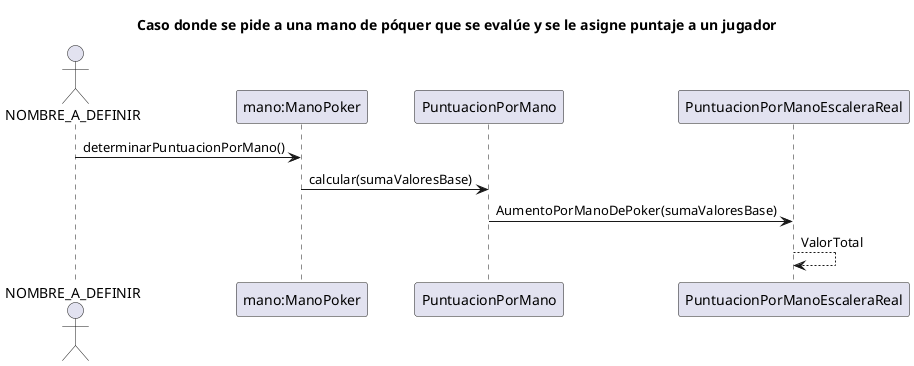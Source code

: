 @startuml Diagrama de secuencia 2, determinarPuntuacionPorMano

title Caso donde se pide a una mano de póquer que se evalúe y se le asigne puntaje a un jugador

actor NOMBRE_A_DEFINIR
participant "mano:ManoPoker" as Mano
participant "PuntuacionPorMano" as PuntuacionPorMano
participant "PuntuacionPorManoEscaleraReal" as PuntuacionPorManoEscaleraReal
NOMBRE_A_DEFINIR -> Mano:determinarPuntuacionPorMano()
Mano -> PuntuacionPorMano:calcular(sumaValoresBase)
PuntuacionPorMano -> PuntuacionPorManoEscaleraReal: AumentoPorManoDePoker(sumaValoresBase)
PuntuacionPorManoEscaleraReal --> PuntuacionPorManoEscaleraReal: ValorTotal
@enduml
